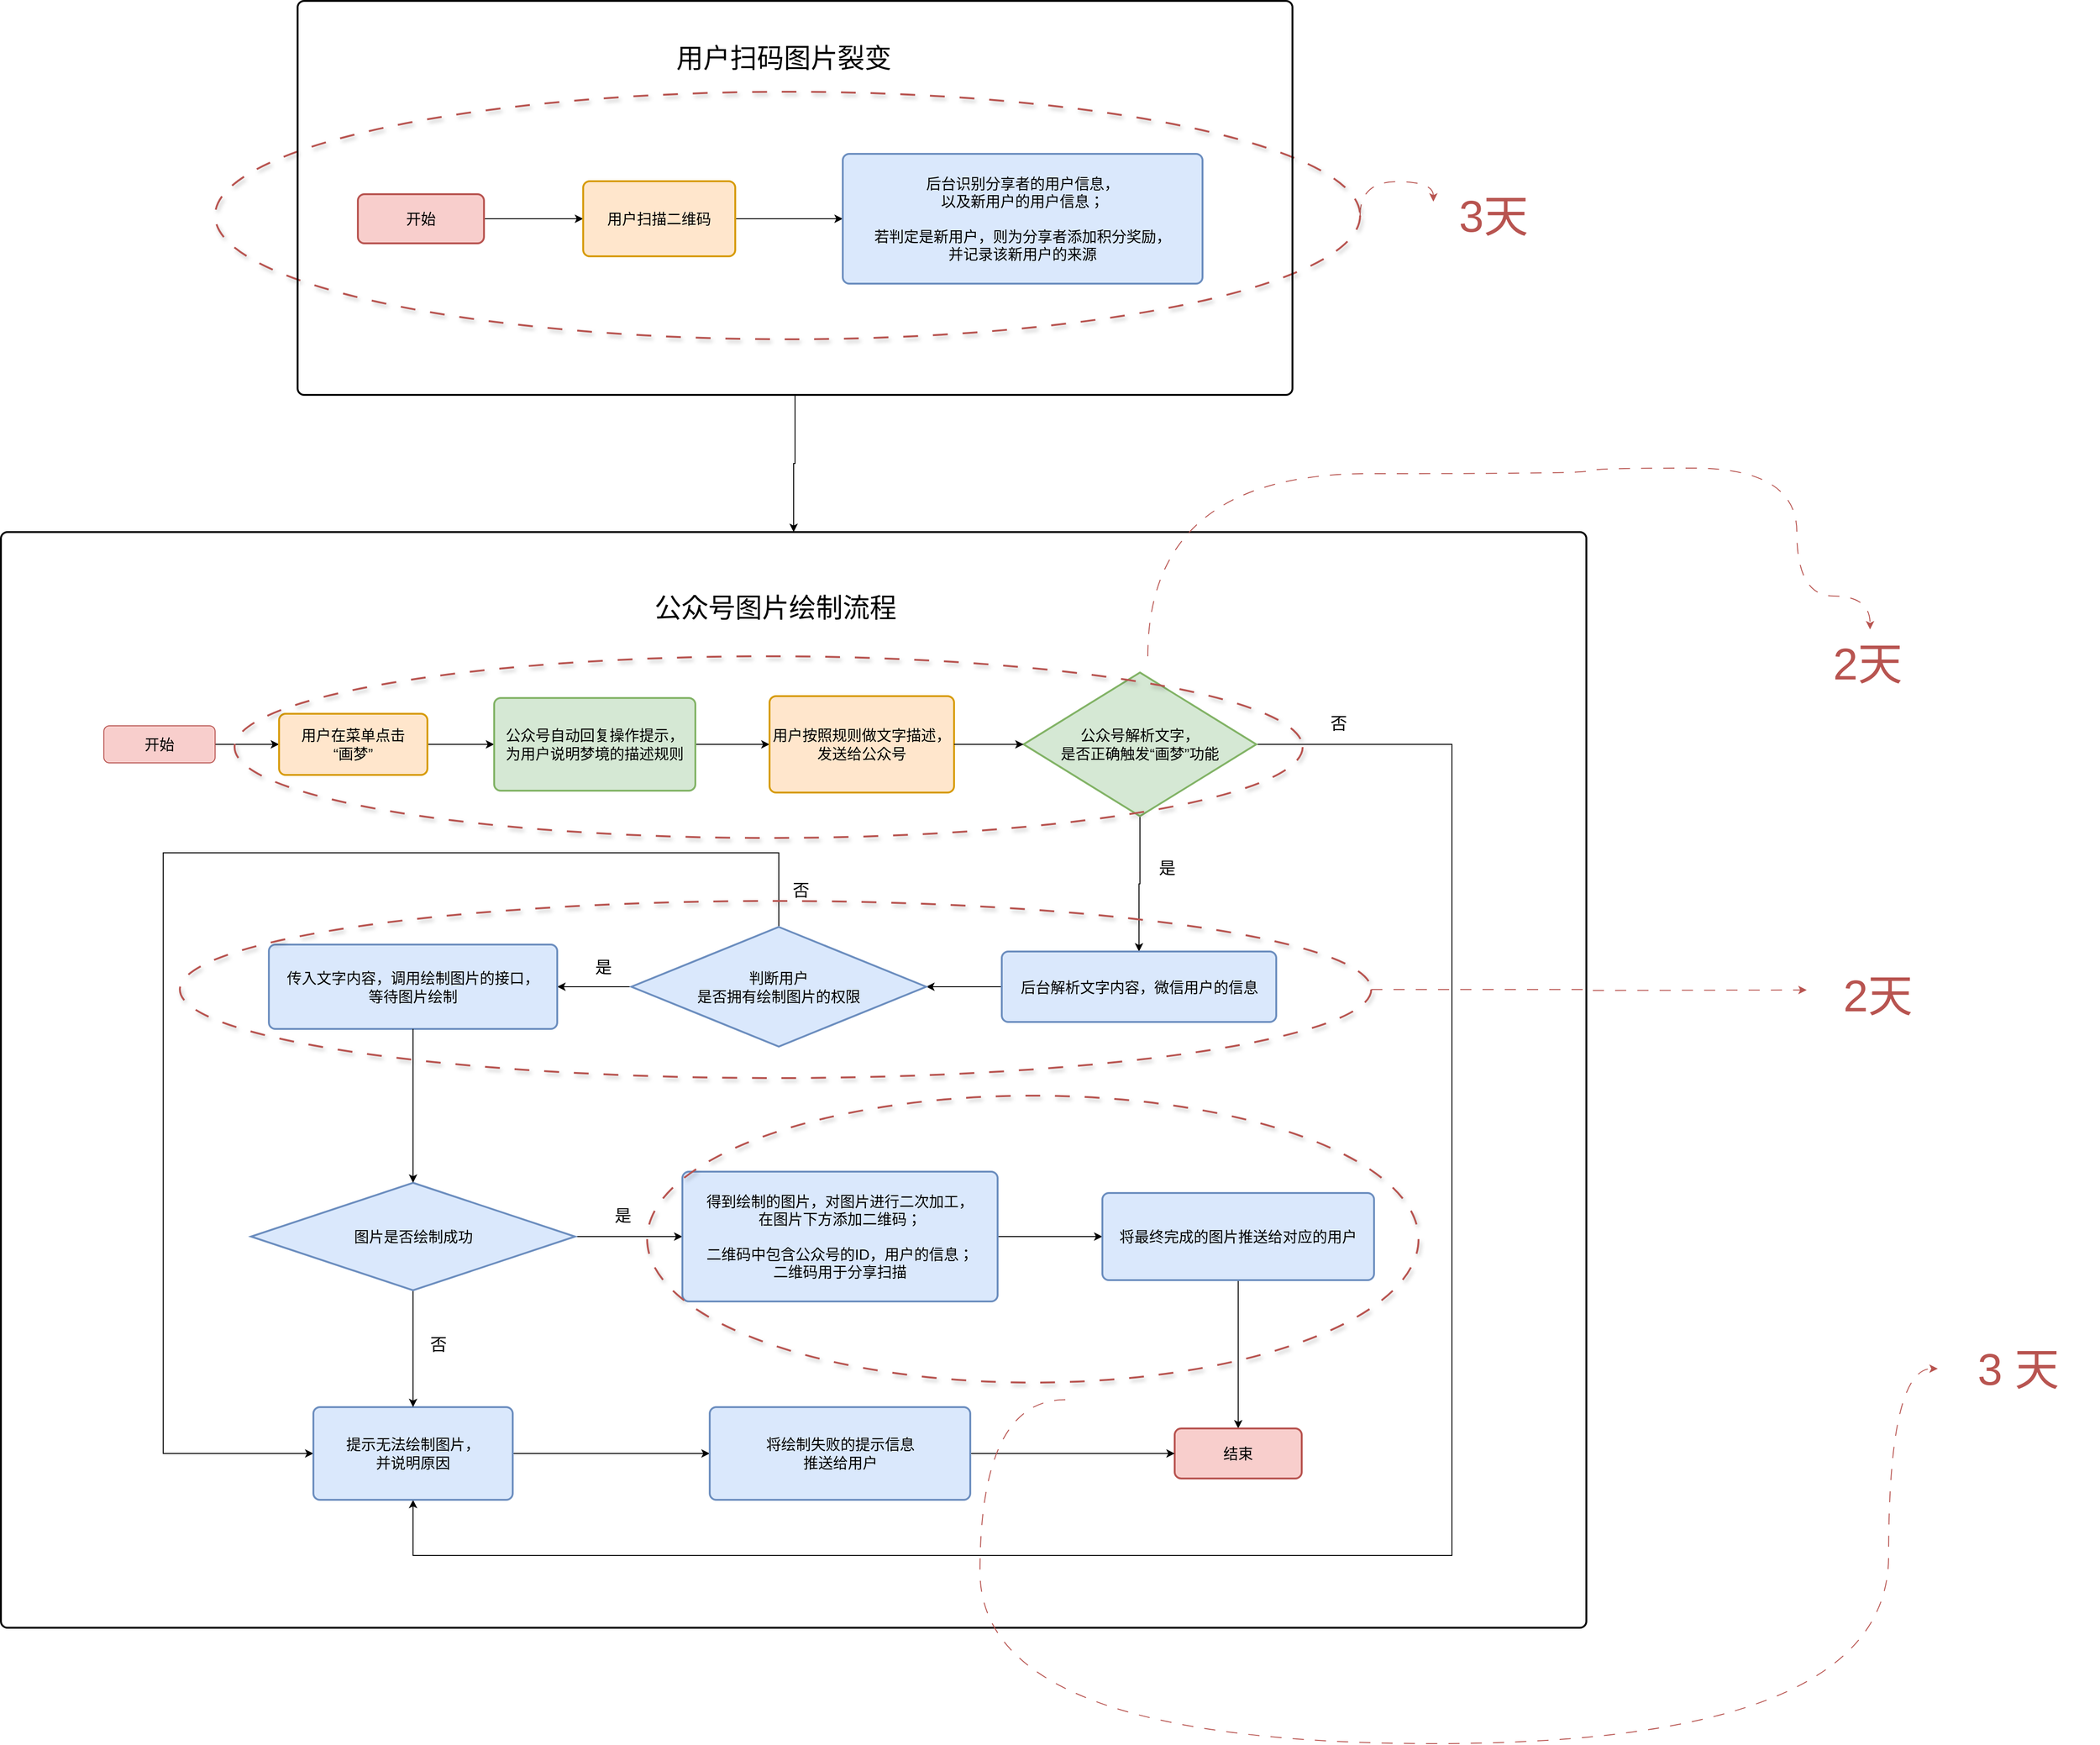 <mxfile version="23.1.1" type="github">
  <diagram id="C5RBs43oDa-KdzZeNtuy" name="Page-1">
    <mxGraphModel dx="4280" dy="3060" grid="0" gridSize="10" guides="1" tooltips="1" connect="1" arrows="1" fold="1" page="0" pageScale="1" pageWidth="827" pageHeight="1169" background="none" math="0" shadow="0">
      <root>
        <mxCell id="WIyWlLk6GJQsqaUBKTNV-0" />
        <mxCell id="WIyWlLk6GJQsqaUBKTNV-1" parent="WIyWlLk6GJQsqaUBKTNV-0" />
        <mxCell id="sj2lnTMcZ8h3ANVrbfql-84" style="edgeStyle=orthogonalEdgeStyle;rounded=0;orthogonalLoop=1;jettySize=auto;html=1;exitX=1;exitY=0.5;exitDx=0;exitDy=0;exitPerimeter=0;strokeColor=#b85450;dashed=1;curved=1;dashPattern=12 12;" edge="1" parent="WIyWlLk6GJQsqaUBKTNV-1" source="sj2lnTMcZ8h3ANVrbfql-68" target="sj2lnTMcZ8h3ANVrbfql-79">
          <mxGeometry relative="1" as="geometry">
            <Array as="points">
              <mxPoint x="1122" y="-294" />
              <mxPoint x="1201" y="-294" />
            </Array>
          </mxGeometry>
        </mxCell>
        <mxCell id="sj2lnTMcZ8h3ANVrbfql-68" value="" style="strokeWidth=2;html=1;shape=mxgraph.flowchart.start_1;whiteSpace=wrap;dashed=1;dashPattern=8 8;shadow=1;fillColor=none;strokeColor=#b85450;" vertex="1" parent="WIyWlLk6GJQsqaUBKTNV-1">
          <mxGeometry x="-113" y="-391" width="1235" height="267" as="geometry" />
        </mxCell>
        <mxCell id="sj2lnTMcZ8h3ANVrbfql-65" value="" style="rounded=1;whiteSpace=wrap;html=1;absoluteArcSize=1;arcSize=14;strokeWidth=2;fillColor=none;" vertex="1" parent="WIyWlLk6GJQsqaUBKTNV-1">
          <mxGeometry x="-344" y="84" width="1710" height="1182" as="geometry" />
        </mxCell>
        <mxCell id="sj2lnTMcZ8h3ANVrbfql-66" style="edgeStyle=orthogonalEdgeStyle;rounded=0;orthogonalLoop=1;jettySize=auto;html=1;exitX=0.5;exitY=1;exitDx=0;exitDy=0;entryX=0.5;entryY=0;entryDx=0;entryDy=0;" edge="1" parent="WIyWlLk6GJQsqaUBKTNV-1" source="sj2lnTMcZ8h3ANVrbfql-60" target="sj2lnTMcZ8h3ANVrbfql-65">
          <mxGeometry relative="1" as="geometry" />
        </mxCell>
        <mxCell id="sj2lnTMcZ8h3ANVrbfql-60" value="" style="rounded=1;whiteSpace=wrap;html=1;absoluteArcSize=1;arcSize=14;strokeWidth=2;fillColor=none;" vertex="1" parent="WIyWlLk6GJQsqaUBKTNV-1">
          <mxGeometry x="-24" y="-489" width="1073" height="425" as="geometry" />
        </mxCell>
        <mxCell id="sj2lnTMcZ8h3ANVrbfql-17" style="edgeStyle=orthogonalEdgeStyle;rounded=0;orthogonalLoop=1;jettySize=auto;html=1;exitX=1;exitY=0.5;exitDx=0;exitDy=0;entryX=0;entryY=0.5;entryDx=0;entryDy=0;" edge="1" parent="WIyWlLk6GJQsqaUBKTNV-1" source="WIyWlLk6GJQsqaUBKTNV-3" target="sj2lnTMcZ8h3ANVrbfql-0">
          <mxGeometry relative="1" as="geometry" />
        </mxCell>
        <mxCell id="WIyWlLk6GJQsqaUBKTNV-3" value="&lt;font style=&quot;font-size: 16px;&quot;&gt;开始&lt;/font&gt;" style="rounded=1;whiteSpace=wrap;html=1;fontSize=16;glass=0;strokeWidth=1;shadow=0;fillColor=#f8cecc;strokeColor=#b85450;" parent="WIyWlLk6GJQsqaUBKTNV-1" vertex="1">
          <mxGeometry x="-233" y="293" width="120" height="40" as="geometry" />
        </mxCell>
        <mxCell id="sj2lnTMcZ8h3ANVrbfql-18" style="edgeStyle=orthogonalEdgeStyle;rounded=0;orthogonalLoop=1;jettySize=auto;html=1;exitX=1;exitY=0.5;exitDx=0;exitDy=0;" edge="1" parent="WIyWlLk6GJQsqaUBKTNV-1" source="sj2lnTMcZ8h3ANVrbfql-0" target="sj2lnTMcZ8h3ANVrbfql-1">
          <mxGeometry relative="1" as="geometry" />
        </mxCell>
        <mxCell id="sj2lnTMcZ8h3ANVrbfql-0" value="&lt;font style=&quot;font-size: 16px;&quot;&gt;用户在菜单点击&lt;br style=&quot;font-size: 16px;&quot;&gt;“画梦”&lt;/font&gt;" style="rounded=1;whiteSpace=wrap;html=1;absoluteArcSize=1;arcSize=14;strokeWidth=2;fontSize=16;fillColor=#ffe6cc;strokeColor=#d79b00;" vertex="1" parent="WIyWlLk6GJQsqaUBKTNV-1">
          <mxGeometry x="-44" y="280" width="160" height="66" as="geometry" />
        </mxCell>
        <mxCell id="sj2lnTMcZ8h3ANVrbfql-19" style="edgeStyle=orthogonalEdgeStyle;rounded=0;orthogonalLoop=1;jettySize=auto;html=1;exitX=1;exitY=0.5;exitDx=0;exitDy=0;entryX=0;entryY=0.5;entryDx=0;entryDy=0;" edge="1" parent="WIyWlLk6GJQsqaUBKTNV-1" source="sj2lnTMcZ8h3ANVrbfql-1" target="sj2lnTMcZ8h3ANVrbfql-2">
          <mxGeometry relative="1" as="geometry" />
        </mxCell>
        <mxCell id="sj2lnTMcZ8h3ANVrbfql-1" value="公众号自动回复操作提示，&lt;br style=&quot;font-size: 16px;&quot;&gt;为用户说明梦境的描述规则" style="rounded=1;whiteSpace=wrap;html=1;absoluteArcSize=1;arcSize=14;strokeWidth=2;fontSize=16;fillColor=#d5e8d4;strokeColor=#82b366;" vertex="1" parent="WIyWlLk6GJQsqaUBKTNV-1">
          <mxGeometry x="188" y="263" width="217" height="100" as="geometry" />
        </mxCell>
        <mxCell id="sj2lnTMcZ8h3ANVrbfql-2" value="用户按照规则做文字描述，&lt;br style=&quot;font-size: 16px;&quot;&gt;发送给公众号" style="rounded=1;whiteSpace=wrap;html=1;absoluteArcSize=1;arcSize=14;strokeWidth=2;fontSize=16;fillColor=#ffe6cc;strokeColor=#d79b00;" vertex="1" parent="WIyWlLk6GJQsqaUBKTNV-1">
          <mxGeometry x="485" y="261" width="199" height="104" as="geometry" />
        </mxCell>
        <mxCell id="sj2lnTMcZ8h3ANVrbfql-35" style="edgeStyle=orthogonalEdgeStyle;rounded=0;orthogonalLoop=1;jettySize=auto;html=1;exitX=0.5;exitY=1;exitDx=0;exitDy=0;exitPerimeter=0;entryX=0.5;entryY=0;entryDx=0;entryDy=0;" edge="1" parent="WIyWlLk6GJQsqaUBKTNV-1" source="sj2lnTMcZ8h3ANVrbfql-4" target="sj2lnTMcZ8h3ANVrbfql-5">
          <mxGeometry relative="1" as="geometry" />
        </mxCell>
        <mxCell id="sj2lnTMcZ8h3ANVrbfql-54" style="edgeStyle=orthogonalEdgeStyle;rounded=0;orthogonalLoop=1;jettySize=auto;html=1;exitX=1;exitY=0.5;exitDx=0;exitDy=0;exitPerimeter=0;entryX=0.5;entryY=1;entryDx=0;entryDy=0;" edge="1" parent="WIyWlLk6GJQsqaUBKTNV-1" source="sj2lnTMcZ8h3ANVrbfql-4" target="sj2lnTMcZ8h3ANVrbfql-8">
          <mxGeometry relative="1" as="geometry">
            <Array as="points">
              <mxPoint x="1221" y="313" />
              <mxPoint x="1221" y="1188" />
              <mxPoint x="101" y="1188" />
            </Array>
          </mxGeometry>
        </mxCell>
        <mxCell id="sj2lnTMcZ8h3ANVrbfql-4" value="公众号解析文字，&lt;br style=&quot;font-size: 16px;&quot;&gt;是否正确触发“画梦”功能" style="strokeWidth=2;html=1;shape=mxgraph.flowchart.decision;whiteSpace=wrap;fontSize=16;fillColor=#d5e8d4;strokeColor=#82b366;" vertex="1" parent="WIyWlLk6GJQsqaUBKTNV-1">
          <mxGeometry x="759" y="235.5" width="251" height="155" as="geometry" />
        </mxCell>
        <mxCell id="sj2lnTMcZ8h3ANVrbfql-36" style="edgeStyle=orthogonalEdgeStyle;rounded=0;orthogonalLoop=1;jettySize=auto;html=1;exitX=0;exitY=0.5;exitDx=0;exitDy=0;entryX=1;entryY=0.5;entryDx=0;entryDy=0;entryPerimeter=0;" edge="1" parent="WIyWlLk6GJQsqaUBKTNV-1" source="sj2lnTMcZ8h3ANVrbfql-5" target="sj2lnTMcZ8h3ANVrbfql-6">
          <mxGeometry relative="1" as="geometry">
            <mxPoint x="660.143" y="574.786" as="targetPoint" />
          </mxGeometry>
        </mxCell>
        <mxCell id="sj2lnTMcZ8h3ANVrbfql-5" value="后台解析文字内容，微信用户的信息" style="rounded=1;whiteSpace=wrap;html=1;absoluteArcSize=1;arcSize=14;strokeWidth=2;fontSize=16;fillColor=#dae8fc;strokeColor=#6c8ebf;" vertex="1" parent="WIyWlLk6GJQsqaUBKTNV-1">
          <mxGeometry x="735.5" y="536.5" width="296" height="76" as="geometry" />
        </mxCell>
        <mxCell id="sj2lnTMcZ8h3ANVrbfql-37" style="edgeStyle=orthogonalEdgeStyle;rounded=0;orthogonalLoop=1;jettySize=auto;html=1;exitX=0;exitY=0.5;exitDx=0;exitDy=0;exitPerimeter=0;entryX=1;entryY=0.5;entryDx=0;entryDy=0;" edge="1" parent="WIyWlLk6GJQsqaUBKTNV-1" source="sj2lnTMcZ8h3ANVrbfql-6" target="sj2lnTMcZ8h3ANVrbfql-10">
          <mxGeometry relative="1" as="geometry" />
        </mxCell>
        <mxCell id="sj2lnTMcZ8h3ANVrbfql-46" style="edgeStyle=orthogonalEdgeStyle;rounded=0;orthogonalLoop=1;jettySize=auto;html=1;exitX=0.5;exitY=0;exitDx=0;exitDy=0;exitPerimeter=0;entryX=0;entryY=0.5;entryDx=0;entryDy=0;" edge="1" parent="WIyWlLk6GJQsqaUBKTNV-1" source="sj2lnTMcZ8h3ANVrbfql-6" target="sj2lnTMcZ8h3ANVrbfql-8">
          <mxGeometry relative="1" as="geometry">
            <Array as="points">
              <mxPoint x="495" y="430" />
              <mxPoint x="-169" y="430" />
              <mxPoint x="-169" y="1078" />
            </Array>
          </mxGeometry>
        </mxCell>
        <mxCell id="sj2lnTMcZ8h3ANVrbfql-6" value="判断用户&lt;br&gt;是否拥有绘制图片的权限" style="strokeWidth=2;html=1;shape=mxgraph.flowchart.decision;whiteSpace=wrap;fontSize=16;fillColor=#dae8fc;strokeColor=#6c8ebf;" vertex="1" parent="WIyWlLk6GJQsqaUBKTNV-1">
          <mxGeometry x="336" y="510" width="318" height="129" as="geometry" />
        </mxCell>
        <mxCell id="sj2lnTMcZ8h3ANVrbfql-45" style="edgeStyle=orthogonalEdgeStyle;rounded=0;orthogonalLoop=1;jettySize=auto;html=1;exitX=1;exitY=0.5;exitDx=0;exitDy=0;entryX=0;entryY=0.5;entryDx=0;entryDy=0;" edge="1" parent="WIyWlLk6GJQsqaUBKTNV-1" source="sj2lnTMcZ8h3ANVrbfql-8" target="sj2lnTMcZ8h3ANVrbfql-63">
          <mxGeometry relative="1" as="geometry">
            <mxPoint x="380" y="1078" as="targetPoint" />
          </mxGeometry>
        </mxCell>
        <mxCell id="sj2lnTMcZ8h3ANVrbfql-8" value="提示无法绘制图片，&lt;br&gt;并说明原因" style="rounded=1;whiteSpace=wrap;html=1;absoluteArcSize=1;arcSize=14;strokeWidth=2;fontSize=16;fillColor=#dae8fc;strokeColor=#6c8ebf;" vertex="1" parent="WIyWlLk6GJQsqaUBKTNV-1">
          <mxGeometry x="-7" y="1028" width="215" height="100" as="geometry" />
        </mxCell>
        <mxCell id="sj2lnTMcZ8h3ANVrbfql-39" style="edgeStyle=orthogonalEdgeStyle;rounded=0;orthogonalLoop=1;jettySize=auto;html=1;exitX=1;exitY=0.5;exitDx=0;exitDy=0;exitPerimeter=0;entryX=0;entryY=0.5;entryDx=0;entryDy=0;" edge="1" parent="WIyWlLk6GJQsqaUBKTNV-1" source="sj2lnTMcZ8h3ANVrbfql-9" target="sj2lnTMcZ8h3ANVrbfql-11">
          <mxGeometry relative="1" as="geometry" />
        </mxCell>
        <mxCell id="sj2lnTMcZ8h3ANVrbfql-42" style="edgeStyle=orthogonalEdgeStyle;rounded=0;orthogonalLoop=1;jettySize=auto;html=1;exitX=0.5;exitY=1;exitDx=0;exitDy=0;exitPerimeter=0;entryX=0.5;entryY=0;entryDx=0;entryDy=0;" edge="1" parent="WIyWlLk6GJQsqaUBKTNV-1" source="sj2lnTMcZ8h3ANVrbfql-9" target="sj2lnTMcZ8h3ANVrbfql-8">
          <mxGeometry relative="1" as="geometry" />
        </mxCell>
        <mxCell id="sj2lnTMcZ8h3ANVrbfql-9" value="图片是否绘制成功" style="strokeWidth=2;html=1;shape=mxgraph.flowchart.decision;whiteSpace=wrap;fontSize=16;fillColor=#dae8fc;strokeColor=#6c8ebf;" vertex="1" parent="WIyWlLk6GJQsqaUBKTNV-1">
          <mxGeometry x="-74.25" y="786" width="349.5" height="116" as="geometry" />
        </mxCell>
        <mxCell id="sj2lnTMcZ8h3ANVrbfql-10" value="传入文字内容，调用绘制图片的接口，&lt;br&gt;等待图片绘制" style="rounded=1;whiteSpace=wrap;html=1;absoluteArcSize=1;arcSize=14;strokeWidth=2;fontSize=16;fillColor=#dae8fc;strokeColor=#6c8ebf;" vertex="1" parent="WIyWlLk6GJQsqaUBKTNV-1">
          <mxGeometry x="-55" y="529" width="311" height="91" as="geometry" />
        </mxCell>
        <mxCell id="sj2lnTMcZ8h3ANVrbfql-41" style="edgeStyle=orthogonalEdgeStyle;rounded=0;orthogonalLoop=1;jettySize=auto;html=1;exitX=1;exitY=0.5;exitDx=0;exitDy=0;entryX=0;entryY=0.5;entryDx=0;entryDy=0;" edge="1" parent="WIyWlLk6GJQsqaUBKTNV-1" source="sj2lnTMcZ8h3ANVrbfql-11" target="sj2lnTMcZ8h3ANVrbfql-12">
          <mxGeometry relative="1" as="geometry" />
        </mxCell>
        <mxCell id="sj2lnTMcZ8h3ANVrbfql-11" value="得到绘制的图片，对图片进行二次加工，&lt;br&gt;在图片下方添加二维码；&lt;br&gt;&lt;br style=&quot;font-size: 16px;&quot;&gt;二维码中包含公众号的ID，用户的信息；&lt;br style=&quot;font-size: 16px;&quot;&gt;二维码用于分享扫描" style="rounded=1;whiteSpace=wrap;html=1;absoluteArcSize=1;arcSize=14;strokeWidth=2;fontSize=16;fillColor=#dae8fc;strokeColor=#6c8ebf;" vertex="1" parent="WIyWlLk6GJQsqaUBKTNV-1">
          <mxGeometry x="391" y="774" width="340" height="140" as="geometry" />
        </mxCell>
        <mxCell id="sj2lnTMcZ8h3ANVrbfql-44" style="edgeStyle=orthogonalEdgeStyle;rounded=0;orthogonalLoop=1;jettySize=auto;html=1;exitX=0.5;exitY=1;exitDx=0;exitDy=0;entryX=0.5;entryY=0;entryDx=0;entryDy=0;" edge="1" parent="WIyWlLk6GJQsqaUBKTNV-1" source="sj2lnTMcZ8h3ANVrbfql-12" target="sj2lnTMcZ8h3ANVrbfql-43">
          <mxGeometry relative="1" as="geometry" />
        </mxCell>
        <mxCell id="sj2lnTMcZ8h3ANVrbfql-12" value="将最终完成的图片推送给对应的用户" style="rounded=1;whiteSpace=wrap;html=1;absoluteArcSize=1;arcSize=14;strokeWidth=2;fontSize=16;fillColor=#dae8fc;strokeColor=#6c8ebf;" vertex="1" parent="WIyWlLk6GJQsqaUBKTNV-1">
          <mxGeometry x="844" y="797" width="293" height="94" as="geometry" />
        </mxCell>
        <mxCell id="sj2lnTMcZ8h3ANVrbfql-58" style="edgeStyle=orthogonalEdgeStyle;rounded=0;orthogonalLoop=1;jettySize=auto;html=1;exitX=1;exitY=0.5;exitDx=0;exitDy=0;entryX=0;entryY=0.5;entryDx=0;entryDy=0;" edge="1" parent="WIyWlLk6GJQsqaUBKTNV-1" source="sj2lnTMcZ8h3ANVrbfql-13" target="sj2lnTMcZ8h3ANVrbfql-14">
          <mxGeometry relative="1" as="geometry" />
        </mxCell>
        <mxCell id="sj2lnTMcZ8h3ANVrbfql-13" value="开始" style="rounded=1;whiteSpace=wrap;html=1;absoluteArcSize=1;arcSize=14;strokeWidth=2;fontSize=16;fillColor=#f8cecc;strokeColor=#b85450;" vertex="1" parent="WIyWlLk6GJQsqaUBKTNV-1">
          <mxGeometry x="41" y="-280.5" width="136" height="53" as="geometry" />
        </mxCell>
        <mxCell id="sj2lnTMcZ8h3ANVrbfql-59" style="edgeStyle=orthogonalEdgeStyle;rounded=0;orthogonalLoop=1;jettySize=auto;html=1;exitX=1;exitY=0.5;exitDx=0;exitDy=0;entryX=0;entryY=0.5;entryDx=0;entryDy=0;" edge="1" parent="WIyWlLk6GJQsqaUBKTNV-1" source="sj2lnTMcZ8h3ANVrbfql-14" target="sj2lnTMcZ8h3ANVrbfql-15">
          <mxGeometry relative="1" as="geometry" />
        </mxCell>
        <mxCell id="sj2lnTMcZ8h3ANVrbfql-14" value="用户扫描二维码" style="rounded=1;whiteSpace=wrap;html=1;absoluteArcSize=1;arcSize=14;strokeWidth=2;fontSize=16;fillColor=#ffe6cc;strokeColor=#d79b00;" vertex="1" parent="WIyWlLk6GJQsqaUBKTNV-1">
          <mxGeometry x="284" y="-294.5" width="164" height="81" as="geometry" />
        </mxCell>
        <mxCell id="sj2lnTMcZ8h3ANVrbfql-15" value="后台识别分享者的用户信息，&lt;br style=&quot;font-size: 16px;&quot;&gt;以及新用户的用户信息；&lt;br style=&quot;font-size: 16px;&quot;&gt;&lt;br style=&quot;font-size: 16px;&quot;&gt;若判定是新用户，则为分享者添加积分奖励，&lt;br&gt;并记录该新用户的来源" style="rounded=1;whiteSpace=wrap;html=1;absoluteArcSize=1;arcSize=14;strokeWidth=2;fontSize=16;fillColor=#dae8fc;strokeColor=#6c8ebf;" vertex="1" parent="WIyWlLk6GJQsqaUBKTNV-1">
          <mxGeometry x="564" y="-324" width="388" height="140" as="geometry" />
        </mxCell>
        <mxCell id="sj2lnTMcZ8h3ANVrbfql-34" style="edgeStyle=orthogonalEdgeStyle;rounded=0;orthogonalLoop=1;jettySize=auto;html=1;exitX=1;exitY=0.5;exitDx=0;exitDy=0;entryX=0;entryY=0.5;entryDx=0;entryDy=0;entryPerimeter=0;" edge="1" parent="WIyWlLk6GJQsqaUBKTNV-1" source="sj2lnTMcZ8h3ANVrbfql-2" target="sj2lnTMcZ8h3ANVrbfql-4">
          <mxGeometry relative="1" as="geometry" />
        </mxCell>
        <mxCell id="sj2lnTMcZ8h3ANVrbfql-38" style="edgeStyle=orthogonalEdgeStyle;rounded=0;orthogonalLoop=1;jettySize=auto;html=1;exitX=0.5;exitY=1;exitDx=0;exitDy=0;entryX=0.5;entryY=0;entryDx=0;entryDy=0;entryPerimeter=0;" edge="1" parent="WIyWlLk6GJQsqaUBKTNV-1" source="sj2lnTMcZ8h3ANVrbfql-10" target="sj2lnTMcZ8h3ANVrbfql-9">
          <mxGeometry relative="1" as="geometry" />
        </mxCell>
        <mxCell id="sj2lnTMcZ8h3ANVrbfql-43" value="结束" style="rounded=1;whiteSpace=wrap;html=1;absoluteArcSize=1;arcSize=14;strokeWidth=2;fontSize=16;fillColor=#f8cecc;strokeColor=#b85450;" vertex="1" parent="WIyWlLk6GJQsqaUBKTNV-1">
          <mxGeometry x="922" y="1051" width="137" height="54" as="geometry" />
        </mxCell>
        <mxCell id="sj2lnTMcZ8h3ANVrbfql-47" value="是" style="text;strokeColor=none;align=center;fillColor=none;html=1;verticalAlign=middle;whiteSpace=wrap;rounded=0;fontSize=18;" vertex="1" parent="WIyWlLk6GJQsqaUBKTNV-1">
          <mxGeometry x="297" y="807" width="60" height="30" as="geometry" />
        </mxCell>
        <mxCell id="sj2lnTMcZ8h3ANVrbfql-48" value="否" style="text;strokeColor=none;align=center;fillColor=none;html=1;verticalAlign=middle;whiteSpace=wrap;rounded=0;fontSize=18;" vertex="1" parent="WIyWlLk6GJQsqaUBKTNV-1">
          <mxGeometry x="489" y="456" width="60" height="30" as="geometry" />
        </mxCell>
        <mxCell id="sj2lnTMcZ8h3ANVrbfql-49" value="是" style="text;strokeColor=none;align=center;fillColor=none;html=1;verticalAlign=middle;whiteSpace=wrap;rounded=0;fontSize=18;" vertex="1" parent="WIyWlLk6GJQsqaUBKTNV-1">
          <mxGeometry x="276" y="539" width="60" height="30" as="geometry" />
        </mxCell>
        <mxCell id="sj2lnTMcZ8h3ANVrbfql-50" value="是" style="text;strokeColor=none;align=center;fillColor=none;html=1;verticalAlign=middle;whiteSpace=wrap;rounded=0;fontSize=18;" vertex="1" parent="WIyWlLk6GJQsqaUBKTNV-1">
          <mxGeometry x="884" y="432" width="60" height="30" as="geometry" />
        </mxCell>
        <mxCell id="sj2lnTMcZ8h3ANVrbfql-51" value="否" style="text;strokeColor=none;align=center;fillColor=none;html=1;verticalAlign=middle;whiteSpace=wrap;rounded=0;fontSize=18;" vertex="1" parent="WIyWlLk6GJQsqaUBKTNV-1">
          <mxGeometry x="1069" y="276" width="60" height="30" as="geometry" />
        </mxCell>
        <mxCell id="sj2lnTMcZ8h3ANVrbfql-52" value="否" style="text;strokeColor=none;align=center;fillColor=none;html=1;verticalAlign=middle;whiteSpace=wrap;rounded=0;fontSize=18;" vertex="1" parent="WIyWlLk6GJQsqaUBKTNV-1">
          <mxGeometry x="98" y="946" width="60" height="30" as="geometry" />
        </mxCell>
        <mxCell id="sj2lnTMcZ8h3ANVrbfql-62" value="&lt;font style=&quot;font-size: 29px;&quot;&gt;用户扫码图片裂变&lt;/font&gt;" style="text;strokeColor=none;align=center;fillColor=none;html=1;verticalAlign=middle;whiteSpace=wrap;rounded=0;fontSize=29;" vertex="1" parent="WIyWlLk6GJQsqaUBKTNV-1">
          <mxGeometry x="337.5" y="-442" width="325" height="30" as="geometry" />
        </mxCell>
        <mxCell id="sj2lnTMcZ8h3ANVrbfql-64" style="edgeStyle=orthogonalEdgeStyle;rounded=0;orthogonalLoop=1;jettySize=auto;html=1;exitX=1;exitY=0.5;exitDx=0;exitDy=0;entryX=0;entryY=0.5;entryDx=0;entryDy=0;" edge="1" parent="WIyWlLk6GJQsqaUBKTNV-1" source="sj2lnTMcZ8h3ANVrbfql-63" target="sj2lnTMcZ8h3ANVrbfql-43">
          <mxGeometry relative="1" as="geometry" />
        </mxCell>
        <mxCell id="sj2lnTMcZ8h3ANVrbfql-63" value="将绘制失败的提示信息&lt;br&gt;推送给用户" style="rounded=1;whiteSpace=wrap;html=1;absoluteArcSize=1;arcSize=14;strokeWidth=2;fontSize=16;fillColor=#dae8fc;strokeColor=#6c8ebf;" vertex="1" parent="WIyWlLk6GJQsqaUBKTNV-1">
          <mxGeometry x="420.5" y="1028" width="281" height="100" as="geometry" />
        </mxCell>
        <mxCell id="sj2lnTMcZ8h3ANVrbfql-67" value="&lt;font style=&quot;font-size: 29px;&quot;&gt;公众号图片绘制流程&lt;/font&gt;" style="text;strokeColor=none;align=center;fillColor=none;html=1;verticalAlign=middle;whiteSpace=wrap;rounded=0;fontSize=29;" vertex="1" parent="WIyWlLk6GJQsqaUBKTNV-1">
          <mxGeometry x="329" y="151" width="325" height="30" as="geometry" />
        </mxCell>
        <mxCell id="sj2lnTMcZ8h3ANVrbfql-75" value="3 天" style="text;strokeColor=none;align=center;fillColor=none;html=1;verticalAlign=middle;whiteSpace=wrap;rounded=0;fontSize=48;fontColor=#b85450;" vertex="1" parent="WIyWlLk6GJQsqaUBKTNV-1">
          <mxGeometry x="1745" y="971.5" width="174" height="30" as="geometry" />
        </mxCell>
        <mxCell id="sj2lnTMcZ8h3ANVrbfql-77" value="2天" style="text;strokeColor=none;align=center;fillColor=none;html=1;verticalAlign=middle;whiteSpace=wrap;rounded=0;fontSize=48;fontColor=#b85450;" vertex="1" parent="WIyWlLk6GJQsqaUBKTNV-1">
          <mxGeometry x="1624" y="569" width="113" height="30" as="geometry" />
        </mxCell>
        <mxCell id="sj2lnTMcZ8h3ANVrbfql-79" value="3天" style="text;strokeColor=none;align=center;fillColor=none;html=1;verticalAlign=middle;whiteSpace=wrap;rounded=0;fontSize=48;fontColor=#b85450;" vertex="1" parent="WIyWlLk6GJQsqaUBKTNV-1">
          <mxGeometry x="1201" y="-272.5" width="130" height="30" as="geometry" />
        </mxCell>
        <mxCell id="sj2lnTMcZ8h3ANVrbfql-80" value="2天" style="text;strokeColor=none;align=center;fillColor=none;html=1;verticalAlign=middle;whiteSpace=wrap;rounded=0;fontSize=48;fontColor=#b85450;" vertex="1" parent="WIyWlLk6GJQsqaUBKTNV-1">
          <mxGeometry x="1621" y="211" width="97" height="30" as="geometry" />
        </mxCell>
        <mxCell id="sj2lnTMcZ8h3ANVrbfql-94" style="edgeStyle=orthogonalEdgeStyle;rounded=0;orthogonalLoop=1;jettySize=auto;html=1;exitX=1;exitY=0.5;exitDx=0;exitDy=0;exitPerimeter=0;strokeColor=#b85450;dashed=1;dashPattern=12 12;" edge="1" parent="WIyWlLk6GJQsqaUBKTNV-1" source="sj2lnTMcZ8h3ANVrbfql-86">
          <mxGeometry relative="1" as="geometry">
            <mxPoint x="1603.667" y="578" as="targetPoint" />
          </mxGeometry>
        </mxCell>
        <mxCell id="sj2lnTMcZ8h3ANVrbfql-86" value="" style="strokeWidth=2;html=1;shape=mxgraph.flowchart.start_1;whiteSpace=wrap;dashed=1;dashPattern=8 8;shadow=1;fillColor=none;strokeColor=#b85450;" vertex="1" parent="WIyWlLk6GJQsqaUBKTNV-1">
          <mxGeometry x="-151" y="482" width="1285" height="191" as="geometry" />
        </mxCell>
        <mxCell id="sj2lnTMcZ8h3ANVrbfql-91" style="edgeStyle=orthogonalEdgeStyle;rounded=0;orthogonalLoop=1;jettySize=auto;html=1;entryX=0;entryY=0.5;entryDx=0;entryDy=0;strokeColor=#b85450;dashed=1;dashPattern=12 12;curved=1;" edge="1" parent="WIyWlLk6GJQsqaUBKTNV-1" target="sj2lnTMcZ8h3ANVrbfql-75">
          <mxGeometry relative="1" as="geometry">
            <mxPoint x="804" y="1020" as="sourcePoint" />
            <Array as="points">
              <mxPoint x="712" y="1391" />
              <mxPoint x="1692" y="1391" />
              <mxPoint x="1692" y="987" />
            </Array>
          </mxGeometry>
        </mxCell>
        <mxCell id="sj2lnTMcZ8h3ANVrbfql-87" value="" style="strokeWidth=2;html=1;shape=mxgraph.flowchart.start_1;whiteSpace=wrap;dashed=1;dashPattern=8 8;shadow=1;fillColor=none;strokeColor=#b85450;" vertex="1" parent="WIyWlLk6GJQsqaUBKTNV-1">
          <mxGeometry x="353" y="692" width="832" height="309.5" as="geometry" />
        </mxCell>
        <mxCell id="sj2lnTMcZ8h3ANVrbfql-92" style="edgeStyle=orthogonalEdgeStyle;rounded=0;orthogonalLoop=1;jettySize=auto;html=1;strokeColor=#b85450;dashed=1;dashPattern=12 12;curved=1;" edge="1" parent="WIyWlLk6GJQsqaUBKTNV-1" source="sj2lnTMcZ8h3ANVrbfql-88">
          <mxGeometry relative="1" as="geometry">
            <mxPoint x="1672" y="189" as="targetPoint" />
            <Array as="points">
              <mxPoint x="893" y="21" />
              <mxPoint x="1369" y="21" />
              <mxPoint x="1369" y="15" />
              <mxPoint x="1593" y="15" />
              <mxPoint x="1593" y="153" />
              <mxPoint x="1672" y="153" />
            </Array>
          </mxGeometry>
        </mxCell>
        <mxCell id="sj2lnTMcZ8h3ANVrbfql-88" value="" style="strokeWidth=2;html=1;shape=mxgraph.flowchart.start_1;whiteSpace=wrap;dashed=1;dashPattern=8 8;shadow=1;fillColor=none;strokeColor=#b85450;" vertex="1" parent="WIyWlLk6GJQsqaUBKTNV-1">
          <mxGeometry x="-92" y="218" width="1152" height="196" as="geometry" />
        </mxCell>
      </root>
    </mxGraphModel>
  </diagram>
</mxfile>
